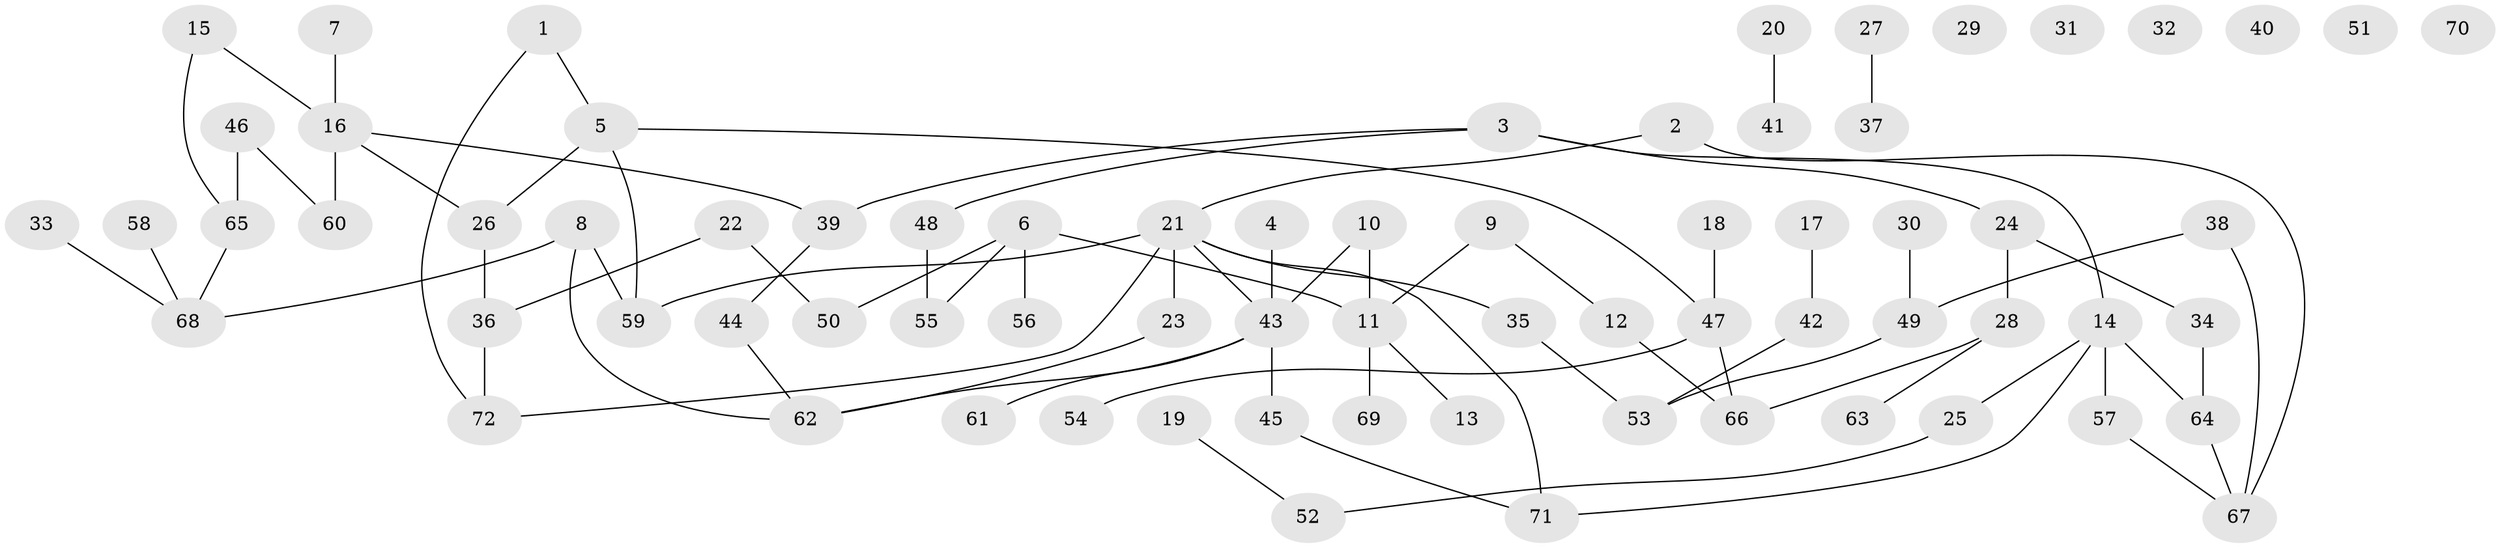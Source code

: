 // Generated by graph-tools (version 1.1) at 2025/25/03/09/25 03:25:19]
// undirected, 72 vertices, 80 edges
graph export_dot {
graph [start="1"]
  node [color=gray90,style=filled];
  1;
  2;
  3;
  4;
  5;
  6;
  7;
  8;
  9;
  10;
  11;
  12;
  13;
  14;
  15;
  16;
  17;
  18;
  19;
  20;
  21;
  22;
  23;
  24;
  25;
  26;
  27;
  28;
  29;
  30;
  31;
  32;
  33;
  34;
  35;
  36;
  37;
  38;
  39;
  40;
  41;
  42;
  43;
  44;
  45;
  46;
  47;
  48;
  49;
  50;
  51;
  52;
  53;
  54;
  55;
  56;
  57;
  58;
  59;
  60;
  61;
  62;
  63;
  64;
  65;
  66;
  67;
  68;
  69;
  70;
  71;
  72;
  1 -- 5;
  1 -- 72;
  2 -- 21;
  2 -- 67;
  3 -- 14;
  3 -- 24;
  3 -- 39;
  3 -- 48;
  4 -- 43;
  5 -- 26;
  5 -- 47;
  5 -- 59;
  6 -- 11;
  6 -- 50;
  6 -- 55;
  6 -- 56;
  7 -- 16;
  8 -- 59;
  8 -- 62;
  8 -- 68;
  9 -- 11;
  9 -- 12;
  10 -- 11;
  10 -- 43;
  11 -- 13;
  11 -- 69;
  12 -- 66;
  14 -- 25;
  14 -- 57;
  14 -- 64;
  14 -- 71;
  15 -- 16;
  15 -- 65;
  16 -- 26;
  16 -- 39;
  16 -- 60;
  17 -- 42;
  18 -- 47;
  19 -- 52;
  20 -- 41;
  21 -- 23;
  21 -- 35;
  21 -- 43;
  21 -- 59;
  21 -- 71;
  21 -- 72;
  22 -- 36;
  22 -- 50;
  23 -- 62;
  24 -- 28;
  24 -- 34;
  25 -- 52;
  26 -- 36;
  27 -- 37;
  28 -- 63;
  28 -- 66;
  30 -- 49;
  33 -- 68;
  34 -- 64;
  35 -- 53;
  36 -- 72;
  38 -- 49;
  38 -- 67;
  39 -- 44;
  42 -- 53;
  43 -- 45;
  43 -- 61;
  43 -- 62;
  44 -- 62;
  45 -- 71;
  46 -- 60;
  46 -- 65;
  47 -- 54;
  47 -- 66;
  48 -- 55;
  49 -- 53;
  57 -- 67;
  58 -- 68;
  64 -- 67;
  65 -- 68;
}
